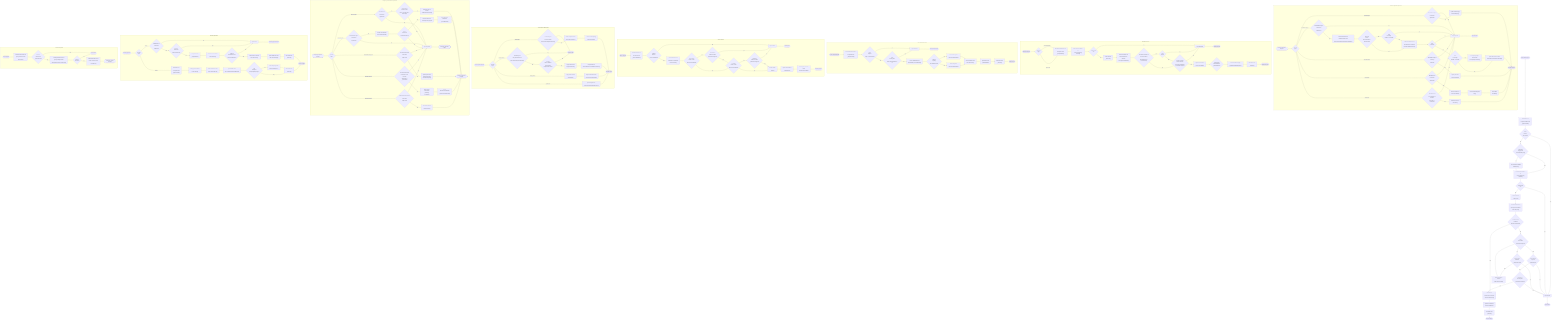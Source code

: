 flowchart TD
    Start(["Lender Initiates Deposit"])
    
    Start --> UpdateState1["WildcatMarket.sol<br/><br/>Get Updated Market State<br/><br/>_getUpdatedState()"]
    UpdateState1 --> CheckMarketClosed{"Market<br/>Closed?<br/><br/>state.isClosed"}
    CheckMarketClosed -- Yes --> RejectDeposit["Reject Deposit"]
    CheckMarketClosed -- No --> CheckMaxSupply{"Within Max<br/>Supply Limit?<br/><br/>state.maximumDeposit()"}
    CheckMaxSupply -- No --> LimitAmount["Limit to Maximum Available<br/><br/>MathUtils.min()"]
    CheckMaxSupply -- Yes --> ScaleAmount
    LimitAmount --> ScaleAmount["Scale Amount & Validate > 0<br/><br/>state.scaleAmount()<br/>toUint104()"]
    ScaleAmount --> ScaleZero{"Scaled Amount<br/>= 0?"}
    ScaleZero -- Yes --> RejectDeposit
    ScaleZero -- No --> GetAccount["Get Account Data<br/><br/>_getAccount()"]
    GetAccount --> CallDepositHook["AccessControlHooks.sol<br/><br/>Call deposit hook validation<br/><br/>hooks.onDeposit()"]
    
    CallDepositHook --> CheckKnownLender{"Is Known Lender<br/>on Market?<br/><br/>isKnownLenderOnMarket"}
    CheckKnownLender -- Yes --> TransferAssets
    CheckKnownLender -- No --> ValidateCredentials{"Valid<br/>Credentials?<br/><br/>_lenderStatus.isApproved"}
    ValidateCredentials -- No --> CheckPullProviders{"Pull Providers<br/>Available?<br/><br/>_pullProviders.length"}
    ValidateCredentials -- Yes --> CheckMinDeposit{"Meets Minimum<br/>Deposit?<br/><br/>minimumDeposit"}
    CheckMinDeposit -- No --> RejectDeposit
    CheckMinDeposit -- Yes --> CheckNotBlocked{"Not Blocked<br/>from Deposits?<br/><br/>!_lenderStatus.canRefresh"}
    CheckNotBlocked -- No --> RejectDeposit
    CheckNotBlocked -- Yes --> TransferAssets
    
    CheckPullProviders -- No --> RejectDeposit
    CheckPullProviders -- Yes --> PullCredential["Pull Credential from Provider<br/><br/>pullProviderCredential()"]
    PullCredential --> ValidateCredentials
    
    TransferAssets["LibERC20.sol<br/><br/>Transfer assets from lender<br/><br/>asset.safeTransferFrom()"]
    TransferAssets --> UpdateAccountBalance["Update Account Balance<br/><br/>account.scaledBalance"]
    UpdateAccountBalance --> WriteState1["Write Market State<br/><br/>_writeState()"]
    WriteState1 --> Success(["Deposit Complete"])
    
    RejectDeposit --> Fail(["Deposit Failed"])

    subgraph "Market Configuration Operations"
        OpStart(["Market Configuration Request"])
        OpStart --> OpType{"Operation<br/>Type?"}
        
        OpType -- "Set Max Supply" --> CheckBorrower1{"WildcatMarketConfig.sol<br/><br/>Is Borrower?<br/><br/>onlyBorrower"}
        CheckBorrower1 -- No --> OpReject["Reject Operation"]
        CheckBorrower1 -- Yes --> UpdateMaxSupply["Update maximum supply<br/><br/>setMaxTotalSupply()"]
        UpdateMaxSupply --> OpSuccess(["Operation Success"])
        
        OpType -- "Set APR & Reserve" --> CheckBorrower2{"WildcatMarketConfig.sol<br/><br/>Is Borrower?<br/><br/>onlyBorrower"}
        CheckBorrower2 -- No --> OpReject
        CheckBorrower2 -- Yes --> CallAPRHook["FixedTermLoanHooks.sol<br/><br/>Call APR validation hook<br/><br/>hooks.onSetAnnualInterestAndReserveRatioBips()"]
        CallAPRHook --> CheckFixedTerm{"Fixed Term<br/>Active?<br/><br/>fixedTermEndTime > block.timestamp"}
        CheckFixedTerm -- Yes --> CheckAPRIncrease{"APR<br/>Increasing?<br/><br/>newAPR >= currentAPR"}
        CheckFixedTerm -- No --> CheckConstraints
        CheckAPRIncrease -- No --> OpReject
        CheckAPRIncrease -- Yes --> CheckConstraints["MarketConstraintHooks.sol<br/><br/>Check Parameter Constraints<br/><br/>constraints.validateParameters()"]
        CheckConstraints --> ConstraintsOK{"Within<br/>Constraints?"}
        ConstraintsOK -- No --> OpReject
        ConstraintsOK -- Yes --> CheckAPRDecrease{"APR<br/>Decreasing?<br/><br/>newAPR < currentAPR"}
        CheckAPRDecrease -- Yes --> SetTempReserve["Set Temporary Higher Reserve Ratio<br/><br/>setTemporaryReserveRatio()"]
        CheckAPRDecrease -- No --> UpdateAPRReserve
        SetTempReserve --> UpdateAPRReserve["Update APR & Reserve Ratio<br/><br/>setAnnualInterestAndReserveRatioBips()"]
        UpdateAPRReserve --> OpSuccess
        
        OpType -- "Set Protocol Fee" --> CheckFactory{"WildcatMarketConfig.sol<br/><br/>Is Factory?<br/><br/>onlyFactory"}
        CheckFactory -- No --> OpReject
        CheckFactory -- Yes --> UpdateProtocolFee["Update protocol fee<br/><br/>setProtocolFeeBips()"]
        UpdateProtocolFee --> OpSuccess
        
        OpType -- "Close Market" --> CheckBorrower3{"WildcatMarket.sol<br/><br/>Is Borrower?<br/><br/>onlyBorrower"}
        CheckBorrower3 -- No --> OpReject
        CheckBorrower3 -- Yes --> CallCloseHook["Call close market hook<br/><br/>hooks.onCloseMarket()"]
        CallCloseHook --> SettleDebts["Settle All Outstanding Debts<br/><br/>repay()"]
        SettleDebts --> CloseMarket["Close Market<br/><br/>closeMarket()"]
        CloseMarket --> OpSuccess
        
        OpType -- "Collect Fees" --> CheckFeeRecipient{"WildcatMarket.sol<br/><br/>Is Fee Recipient or Borrower?<br/><br/>msg.sender == feeRecipient"}
        CheckFeeRecipient -- No --> OpReject
        CheckFeeRecipient -- Yes --> CollectFees["Transfer Protocol Fees<br/><br/>collectFees()"]
        CollectFees --> OpSuccess
        
        OpReject --> OpFail(["Operation Failed"])
    end

    subgraph "Withdrawal Process"
        WStart(["Withdrawal Request"])
        WStart --> WType{"Withdrawal<br/>Type?"}
        WType -- "Queue Withdrawal" --> WUpdateState["WildcatMarketWithdrawals.sol<br/><br/>Get Updated State<br/><br/>_getUpdatedState()"]
        WType -- "Queue Full" --> WUpdateState
        
        WUpdateState --> WScaleAmount["Scale Amount & Validate > 0<br/><br/>state.scaleAmount()<br/>toUint104()"]
        WScaleAmount --> WScaleZero{"Scaled Amount<br/>= 0?"}
        WScaleZero -- Yes --> WReject["Reject Withdrawal"]
        WScaleZero -- No --> WGetAccount["Get Account Data<br/><br/>_getAccount()"]
        WGetAccount --> WCallHook["AccessControlHooks.sol<br/><br/>Call withdrawal hook validation<br/><br/>hooks.onQueueWithdrawal()"]
        
        WCallHook --> WCheckFixedTerm{"FixedTermLoanHooks.sol<br/><br/>Fixed Term Active?<br/><br/>fixedTermEndTime > block.timestamp"}
        WCheckFixedTerm -- Yes --> WCheckExpiry{"Term<br/>Expired?"}
        WCheckExpiry -- No --> WReject
        WCheckExpiry -- Yes --> WCheckCredentials
        WCheckFixedTerm -- No --> WCheckCredentials{"Known Lender OR<br/>Valid Credentials?<br/><br/>isKnownLenderOnMarket<br/>_lenderStatus.isApproved"}
        WCheckCredentials -- No --> WReject
        WCheckCredentials -- Yes --> WUpdateBalance["Update Account Balance<br/><br/>account.scaledBalance"]
        
        WUpdateBalance --> WCreateBatch{"Create/Update<br/>Withdrawal Batch<br/><br/>_withdrawalBatches"}
        WCreateBatch --> WProcessLiquidity["Process Available Liquidity<br/><br/>_applyWithdrawalBatchPayment()"]
        WProcessLiquidity --> WWriteState["Write Market State<br/><br/>_writeState()"]
        WWriteState --> WSuccess(["Withdrawal Queued"])
        WReject --> WFail(["Withdrawal Failed"])
    end

    subgraph "Batch Execution Process"
        BatchStart(["Execute Withdrawal Batch"])
        BatchStart --> BatchUpdateState["WildcatMarketWithdrawals.sol<br/><br/>Get Updated State<br/><br/>_getUpdatedState()"]
        BatchUpdateState --> CheckBatchExpiry{"Batch<br/>Expired?<br/><br/>expiry <= block.timestamp"}
        CheckBatchExpiry -- No --> BatchReject["Reject Execution"]
        CheckBatchExpiry -- Yes --> CheckBatchStatus{"Batch<br/>Already Paid?<br/><br/>batch.scaledAmountBurned > 0"}
        CheckBatchStatus -- Yes --> BatchReject
        CheckBatchStatus -- No --> ProcessBatch["Process Withdrawal Batch<br/><br/>WithdrawalLib.processWithdrawal()"]
        ProcessBatch --> CheckAvailableLiquidity{"Sufficient<br/>Liquidity?<br/><br/>state.liquidityRequired()"}
        CheckAvailableLiquidity -- No --> PartialExecution["Mark Partial Payment<br/><br/>batch.scaledAmountBurned"]
        CheckAvailableLiquidity -- Yes --> FullExecution["Mark Full Payment<br/><br/>batch.scaledAmountBurned"]
        
        PartialExecution --> TransferPayment["Transfer Available Assets<br/><br/>asset.safeTransfer()"]
        FullExecution --> TransferPayment
        TransferPayment --> UpdateBatchState["Update Batch State<br/><br/>_withdrawalBatches"]
        UpdateBatchState --> BatchWriteState["Write Market State<br/><br/>_writeState()"]
        BatchWriteState --> BatchSuccess(["Batch Executed"])
        BatchReject --> BatchFail(["Batch Execution Failed"])
    end

    subgraph "Transfer Process"
        TStart(["Transfer Request"])
        TStart --> TGetState["WildcatMarketToken.sol<br/><br/>Get Account State<br/><br/>_getAccountWithRole()"]
        TGetState --> TCheckBalance{"Sufficient<br/>Balance?<br/><br/>account.scaledBalance"}
        TCheckBalance -- No --> TReject["Reject Transfer"]
        TCheckBalance -- Yes --> TCallHook["AccessControlHooks.sol<br/><br/>Call transfer hook validation<br/><br/>hooks.onTransfer()"]
        TCallHook --> TCheckFromKnown{"From Address<br/>Known Lender?<br/><br/>isKnownLenderOnMarket"}
        TCheckFromKnown -- No --> TCheckFromCred{"From Address<br/>Valid Credentials?<br/><br/>_lenderStatus.isApproved"}
        TCheckFromKnown -- Yes --> TCheckToKnown
        TCheckFromCred -- No --> TReject
        TCheckFromCred -- Yes --> TCheckToKnown{"To Address<br/>Known Lender?<br/><br/>isKnownLenderOnMarket"}
        TCheckToKnown -- No --> TCheckToCred{"To Address<br/>Valid Credentials?<br/><br/>_lenderStatus.isApproved"}
        TCheckToKnown -- Yes --> TExecute
        TCheckToCred -- No --> TReject
        TCheckToCred -- Yes --> TExecute["Execute Transfer<br/><br/>_transfer()"]
        
        TExecute --> TUpdateBalances["Update Scaled Balances<br/><br/>_scaledBalances"]
        TUpdateBalances --> TMarkKnown["Mark Recipient as Known Lender<br/><br/>isKnownLenderOnMarket"]
        TMarkKnown --> TSuccess(["Transfer Complete"])
        TReject --> TFail(["Transfer Failed"])
    end

    subgraph "Hooks Template Management"
        HTStart(["Hooks Template Operation"])
        HTStart --> HTType{"Operation<br/>Type?"}
        
        HTType -- "Add Template" --> HTCheckOwner{"HooksFactory.sol<br/><br/>Is Protocol Owner?<br/><br/>archController.isRegisteredBorrower()"}
        HTCheckOwner -- No --> HTFail(["Operation Failed"])
        HTCheckOwner -- Yes --> HTValidate["Validate Template Interface<br/><br/>IHooks.supportsInterface()"]
        HTValidate --> HTStore["Store in hooksTemplates[]<br/><br/>addHooksTemplate()"]
        HTStore --> HTSuccess(["Template Added"])
        
        HTType -- "Deploy Instance" --> HTCheckBorrower{"HooksFactory.sol<br/><br/>Is Registered Borrower?<br/><br/>archController.isRegisteredBorrower()"}
        HTCheckBorrower -- No --> HTFail
        HTCheckBorrower -- Yes --> HTCheckTemplate{"Template<br/>Exists & Enabled?<br/><br/>hooksTemplates templateIndex enabled"}
        HTCheckTemplate -- No --> HTFail
        HTCheckTemplate -- Yes --> HTDeploy["Deploy hooks instance<br/><br/>deployHooksInstance()"]
        HTDeploy --> HTConfigure["Configure with Salt<br/><br/>LibStoredInitCode.create2WithStoredInitCode()"]
        HTConfigure --> HTSuccess
        
        HTType -- "Deploy Market" --> HTDeployMarket["Deploy market contract<br/><br/>deployMarket()"]
        HTDeployMarket --> HTRegister["Register with ArchController<br/><br/>archController.registerMarket()"]
        HTRegister --> HTSuccess
        
        HTType -- "Update Fee" --> HTUpdateFee["Update origination fee<br/><br/>setProtocolFeeForOriginationFeeAsset()"]
        HTUpdateFee --> HTSuccess
    end

    subgraph "Emergency & Administrative Operations"
        EmergencyStart(["Emergency Operation Request"])
        EmergencyStart --> EmergencyType{"Operation<br/>Type?"}
        
        EmergencyType -- "Rescue Tokens" --> CheckRescueBorrower{"WildcatMarket.sol<br/><br/>Is Borrower?<br/><br/>onlyBorrower"}
        CheckRescueBorrower -- No --> EmergencyReject["Reject Operation"]
        CheckRescueBorrower -- Yes --> CheckTokenType{"Is Market Asset<br/>or Market Token?<br/><br/>token != asset && token != address(this)"}
        CheckTokenType -- Yes --> EmergencyReject
        CheckTokenType -- No --> RescueTokens["Transfer all tokens to borrower<br/><br/>LibERC20.safeTransferAll()"]
        RescueTokens --> EmergencySuccess(["Emergency Operation Complete"])
        
        EmergencyType -- "Nuke From Orbit" --> CheckNukeBorrower{"WildcatMarketConfig.sol<br/><br/>Is Borrower?<br/><br/>onlyBorrower"}
        CheckNukeBorrower -- No --> EmergencyReject
        CheckNukeBorrower -- Yes --> CallNukeHook["Call nuke hook validation<br/><br/>hooks.onNukeFromOrbit()"]
        CallNukeHook --> CheckSanctioned{"Address<br/>Sanctioned?<br/><br/>sentinel.isSanctioned()"}
        CheckSanctioned -- No --> EmergencyReject
        CheckSanctioned -- Yes --> BlockAccount["Block Account Access<br/><br/>_accounts[account].approval"]
        BlockAccount --> ForceWithdrawQueue["Force Queue Full Withdrawal<br/><br/>_queueWithdrawal()"]
        ForceWithdrawQueue --> EmergencySuccess
        
        EmergencyType -- "Block/Unblock Deposits" --> CheckACBorrower{"AccessControlHooks.sol<br/><br/>Is Borrower?<br/><br/>onlyBorrower"}
        CheckACBorrower -- No --> EmergencyReject
        CheckACBorrower -- Yes --> UpdateDepositAccess["Update deposit access<br/><br/>blockFromDeposits()<br/>unblockFromDeposits()"]
        UpdateDepositAccess --> EmergencySuccess
        
        EmergencyType -- "Grant/Revoke Role" --> CheckRoleBorrower{"AccessControlHooks.sol<br/><br/>Is Borrower or Role Provider?<br/><br/>onlyBorrower || _roleProviders"}
        CheckRoleBorrower -- No --> EmergencyReject
        CheckRoleBorrower -- Yes --> UpdateCredentials["Update Lender Authorization<br/><br/>grantRole()<br/>revokeRole()"]
        UpdateCredentials --> UpdateKnownStatus["Update isKnownLenderOnMarket<br/><br/>_updateLenderAuthorization()"]
        UpdateKnownStatus --> EmergencySuccess
        
        EmergencyType -- "Override Sanctions" --> CheckSanctionsBorrower{"WildcatSanctionsSentinel.sol<br/><br/>Is Borrower?<br/><br/>onlyBorrower"}
        CheckSanctionsBorrower -- No --> EmergencyReject
        CheckSanctionsBorrower -- Yes --> SetOverride["Set Sanction Override<br/><br/>overrideSanction()"]
        SetOverride --> EmergencySuccess
        
        EmergencyReject --> EmergencyFail(["Emergency Operation Failed"])
    end

    subgraph "Borrowing Operations"
        BorrowStart(["Borrowing Operation"])
        BorrowStart --> BorrowType{"Operation<br/>Type?"}
        
        BorrowType -- "Borrow" --> CheckBorrowBorrower{"WildcatMarket.sol<br/><br/>Is Borrower?<br/><br/>onlyBorrower"}
        CheckBorrowBorrower -- No --> BorrowReject["Reject Borrow"]
        CheckBorrowBorrower -- Yes --> CheckSanctions{"Borrower<br/>Sanctioned?<br/><br/>sentinel.isSanctioned()"}
        CheckSanctions -- Yes --> BorrowReject
        CheckSanctions -- No --> BorrowUpdateState["Get Updated State<br/><br/>_getUpdatedState()"]
        BorrowUpdateState --> CallBorrowHook["Call borrow hook validation<br/><br/>hooks.onBorrow()"]
        CallBorrowHook --> CheckBorrowableAssets{"Sufficient<br/>Borrowable Assets?<br/><br/>state.borrowableAssets()"}
        CheckBorrowableAssets -- No --> BorrowReject
        CheckBorrowableAssets -- Yes --> ExecuteBorrow["Transfer Assets to Borrower<br/><br/>asset.safeTransfer()"]
        ExecuteBorrow --> UpdateDebtState["Update Market Debt State<br/><br/>state.scaledTotalSupply"]
        UpdateDebtState --> BorrowWriteState["Write Market State<br/><br/>_writeState()"]
        BorrowWriteState --> BorrowSuccess(["Borrow Complete"])
        
        BorrowType -- "Repay" --> RepayUpdateState["WildcatMarket.sol<br/><br/>Get Updated State<br/><br/>_getUpdatedState()"]
        RepayUpdateState --> CallRepayHook["Call repay hook validation<br/><br/>hooks.onRepay()"]
        CallRepayHook --> ExecuteRepay["Transfer Assets from Caller<br/><br/>asset.safeTransferFrom()"]
        ExecuteRepay --> UpdateRepayState["Update Market State<br/><br/>state.normalizedUnclaimedWithdrawals"]
        UpdateRepayState --> CheckDelinquency{"Still<br/>Delinquent?<br/><br/>state.liquidityRequired() > 0"}
        CheckDelinquency -- No --> ClearDelinquency["Clear Delinquency Status<br/><br/>state.timeDelinquent = 0"]
        CheckDelinquency -- Yes --> RepayWriteState["Write Market State<br/><br/>_writeState()"]
        ClearDelinquency --> RepayWriteState
        RepayWriteState --> BorrowSuccess
        
        BorrowReject --> BorrowFail(["Borrowing Operation Failed"])
    end

    subgraph "Sanctions Integration"
        SanctionsStart(["Check Sanctions"])
        SanctionsStart --> QuerySentinel["WildcatSanctionsSentinel.sol<br/><br/>Query sanctions sentinel<br/><br/>isSanctioned()"]
        QuerySentinel --> CheckOverride{"Borrower<br/>Override Set?<br/><br/>_sanctionOverrides"}
        CheckOverride -- Yes --> SanctionsPass(["Not Sanctioned"])
        CheckOverride -- No --> QueryChainalysis["IChainalysisSanctionsList.sol<br/><br/>Query Chainalysis Oracle<br/><br/>chainalysisSanctionsList.isSanctioned()"]
        QueryChainalysis --> ChainalysisResult{"Address<br/>Sanctioned?"}
        ChainalysisResult -- No --> SanctionsPass
        ChainalysisResult -- Yes --> CreateEscrow["WildcatSanctionsEscrow.sol<br/><br/>Create sanctions escrow<br/><br/>createEscrow()"]
        CreateEscrow --> SanctionsFail(["Sanctioned - Assets Escrowed"])
    end